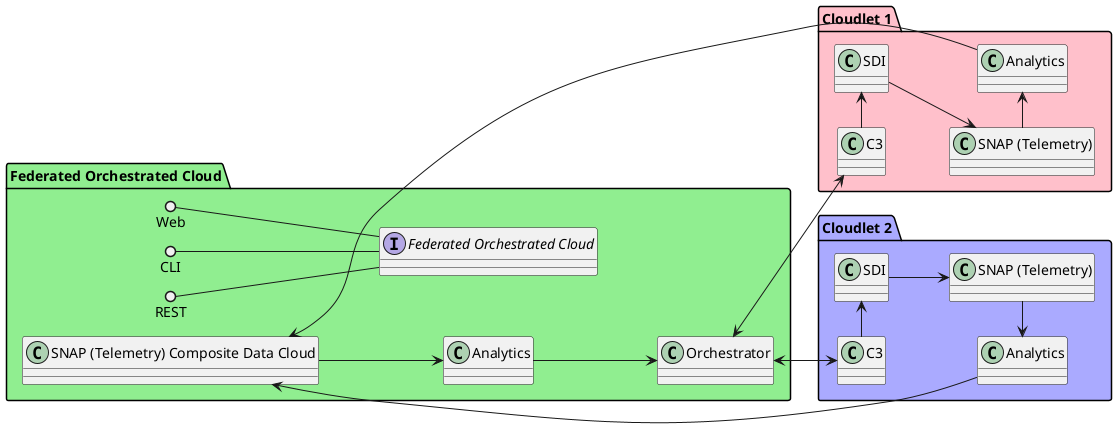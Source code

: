 @startuml

package "Federated Orchestrated Cloud" {
  interface "Federated Orchestrated Cloud" {
  }
CLI ()-- "Federated Orchestrated Cloud"
REST ()-- "Federated Orchestrated Cloud"
Web ()-- "Federated Orchestrated Cloud"

}



left to right direction

package "Cloudlet 1" #pink {

  class "SNAP (Telemetry)" as STS
  class "Analytics" as AS
  class "C3" as CMPS
  class "SDI" as SDIS
}

package "Federated Orchestrated Cloud" #lightgreen {
class "Orchestrator" as OW
class "SNAP (Telemetry) Composite Data Cloud" as STF
class "Analytics" as FOCA
}

package "Cloudlet 2"  #aaaaff {
  class "SDI" as SDIM
  class "SNAP (Telemetry)" as STM
  class "Analytics" as AM
  class "C3" as CMPM
}
SDIS --> STS
SDIM --> STM
CMPS -> SDIS
CMPM -> SDIM
AS --> STF
STS -> AS
STM -> AM
AM --> STF
STF --> FOCA
FOCA --> OW
OW <--> CMPS
OW <--> CMPM

@enduml
